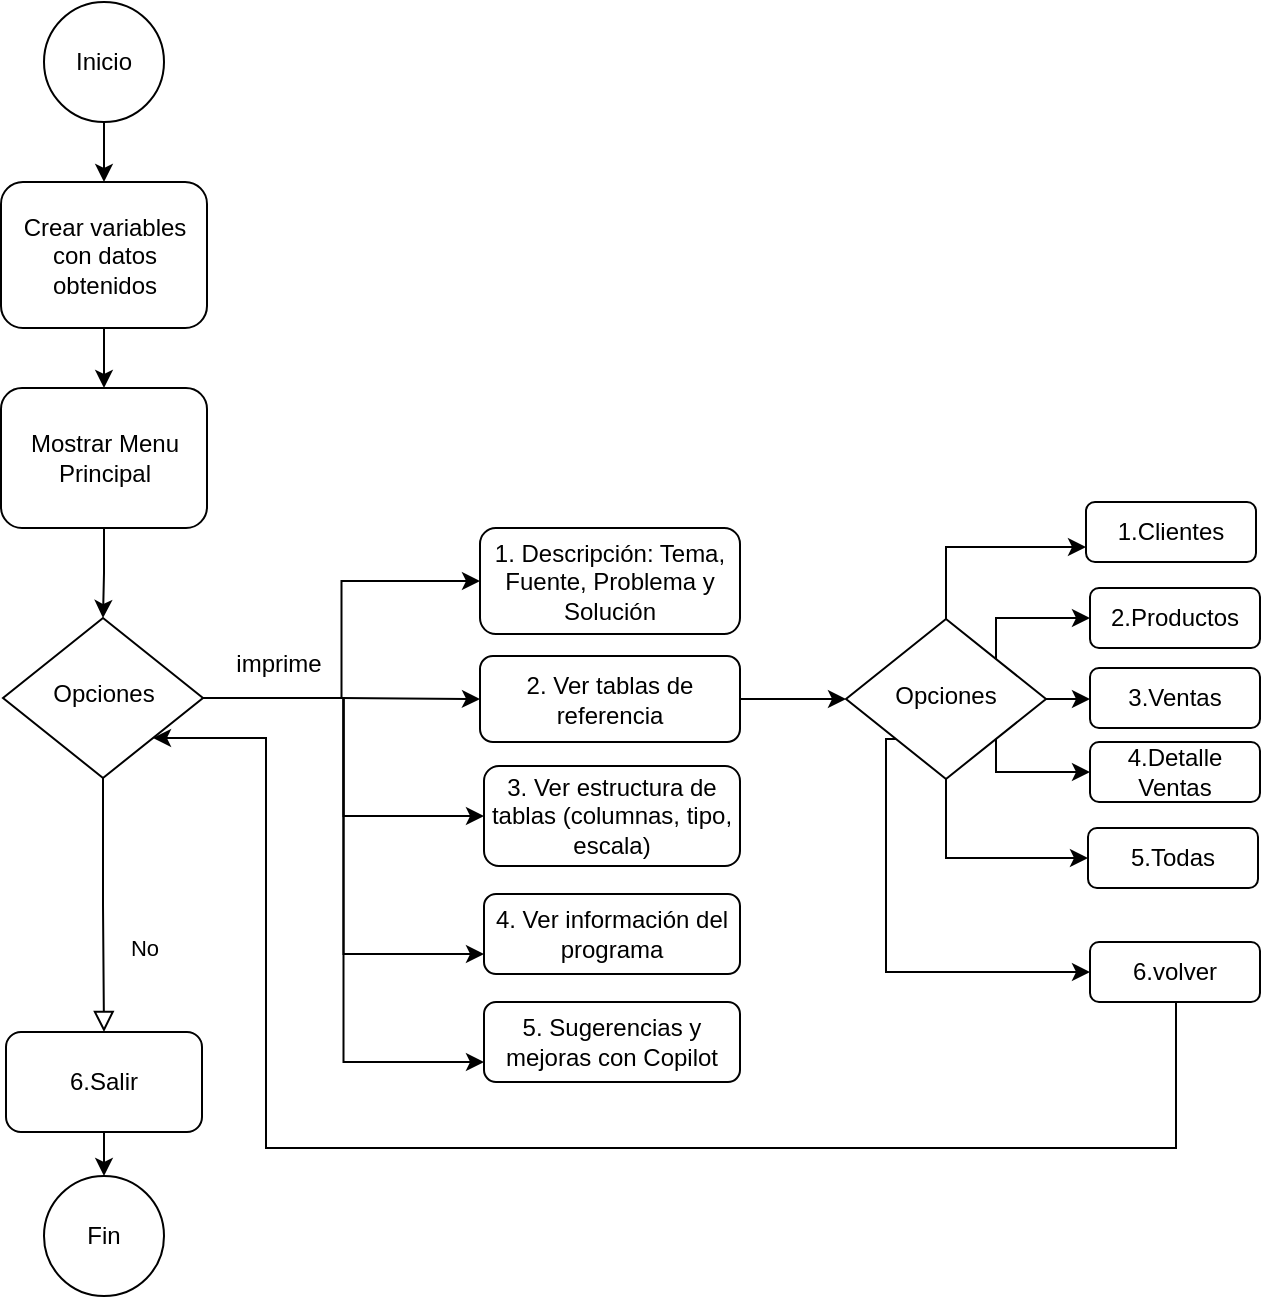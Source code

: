 <mxfile version="28.2.5">
  <diagram id="C5RBs43oDa-KdzZeNtuy" name="Page-1">
    <mxGraphModel dx="946" dy="628" grid="1" gridSize="10" guides="1" tooltips="1" connect="1" arrows="1" fold="1" page="1" pageScale="1" pageWidth="827" pageHeight="1169" background="light-dark(#FFFFFF,#4D4D4D)" math="0" shadow="0">
      <root>
        <mxCell id="WIyWlLk6GJQsqaUBKTNV-0" />
        <mxCell id="WIyWlLk6GJQsqaUBKTNV-1" parent="WIyWlLk6GJQsqaUBKTNV-0" />
        <mxCell id="1Nupz_1q4f2JPnDm-iEJ-5" value="" style="edgeStyle=orthogonalEdgeStyle;rounded=0;orthogonalLoop=1;jettySize=auto;html=1;strokeColor=light-dark(#000000,#808080);" edge="1" parent="WIyWlLk6GJQsqaUBKTNV-1" source="WIyWlLk6GJQsqaUBKTNV-3" target="1Nupz_1q4f2JPnDm-iEJ-4">
          <mxGeometry relative="1" as="geometry" />
        </mxCell>
        <mxCell id="WIyWlLk6GJQsqaUBKTNV-3" value="Crear variables con datos obtenidos" style="rounded=1;whiteSpace=wrap;html=1;fontSize=12;glass=0;strokeWidth=1;shadow=0;strokeColor=light-dark(#000000,#808080);" parent="WIyWlLk6GJQsqaUBKTNV-1" vertex="1">
          <mxGeometry x="110.5" y="127" width="103" height="73" as="geometry" />
        </mxCell>
        <mxCell id="WIyWlLk6GJQsqaUBKTNV-8" value="No" style="rounded=0;html=1;jettySize=auto;orthogonalLoop=1;fontSize=11;endArrow=block;endFill=0;endSize=8;strokeWidth=1;shadow=0;labelBackgroundColor=none;edgeStyle=orthogonalEdgeStyle;strokeColor=light-dark(#000000,#808080);" parent="WIyWlLk6GJQsqaUBKTNV-1" source="WIyWlLk6GJQsqaUBKTNV-10" target="WIyWlLk6GJQsqaUBKTNV-11" edge="1">
          <mxGeometry x="0.333" y="20" relative="1" as="geometry">
            <mxPoint as="offset" />
          </mxGeometry>
        </mxCell>
        <mxCell id="1Nupz_1q4f2JPnDm-iEJ-17" style="edgeStyle=orthogonalEdgeStyle;rounded=0;orthogonalLoop=1;jettySize=auto;html=1;exitX=1;exitY=0.5;exitDx=0;exitDy=0;entryX=0;entryY=0.5;entryDx=0;entryDy=0;strokeColor=light-dark(#000000,#808080);" edge="1" parent="WIyWlLk6GJQsqaUBKTNV-1" source="WIyWlLk6GJQsqaUBKTNV-10" target="1Nupz_1q4f2JPnDm-iEJ-11">
          <mxGeometry relative="1" as="geometry" />
        </mxCell>
        <mxCell id="1Nupz_1q4f2JPnDm-iEJ-18" style="edgeStyle=orthogonalEdgeStyle;rounded=0;orthogonalLoop=1;jettySize=auto;html=1;entryX=0;entryY=0.5;entryDx=0;entryDy=0;strokeColor=light-dark(#000000,#808080);" edge="1" parent="WIyWlLk6GJQsqaUBKTNV-1" source="WIyWlLk6GJQsqaUBKTNV-10" target="1Nupz_1q4f2JPnDm-iEJ-13">
          <mxGeometry relative="1" as="geometry" />
        </mxCell>
        <mxCell id="1Nupz_1q4f2JPnDm-iEJ-19" style="edgeStyle=orthogonalEdgeStyle;rounded=0;orthogonalLoop=1;jettySize=auto;html=1;entryX=0;entryY=0.5;entryDx=0;entryDy=0;strokeColor=light-dark(#000000,#808080);" edge="1" parent="WIyWlLk6GJQsqaUBKTNV-1" source="WIyWlLk6GJQsqaUBKTNV-10" target="1Nupz_1q4f2JPnDm-iEJ-14">
          <mxGeometry relative="1" as="geometry" />
        </mxCell>
        <mxCell id="1Nupz_1q4f2JPnDm-iEJ-20" style="edgeStyle=orthogonalEdgeStyle;rounded=0;orthogonalLoop=1;jettySize=auto;html=1;entryX=0;entryY=0.75;entryDx=0;entryDy=0;strokeColor=light-dark(#000000,#808080);" edge="1" parent="WIyWlLk6GJQsqaUBKTNV-1" source="WIyWlLk6GJQsqaUBKTNV-10" target="1Nupz_1q4f2JPnDm-iEJ-10">
          <mxGeometry relative="1" as="geometry" />
        </mxCell>
        <mxCell id="1Nupz_1q4f2JPnDm-iEJ-21" style="edgeStyle=orthogonalEdgeStyle;rounded=0;orthogonalLoop=1;jettySize=auto;html=1;entryX=0;entryY=0.75;entryDx=0;entryDy=0;strokeColor=light-dark(#000000,#808080);" edge="1" parent="WIyWlLk6GJQsqaUBKTNV-1" source="WIyWlLk6GJQsqaUBKTNV-10" target="WIyWlLk6GJQsqaUBKTNV-12">
          <mxGeometry relative="1" as="geometry" />
        </mxCell>
        <mxCell id="WIyWlLk6GJQsqaUBKTNV-10" value="Opciones" style="rhombus;whiteSpace=wrap;html=1;shadow=0;fontFamily=Helvetica;fontSize=12;align=center;strokeWidth=1;spacing=6;spacingTop=-4;strokeColor=light-dark(#000000,#808080);" parent="WIyWlLk6GJQsqaUBKTNV-1" vertex="1">
          <mxGeometry x="111.5" y="345" width="100" height="80" as="geometry" />
        </mxCell>
        <mxCell id="1Nupz_1q4f2JPnDm-iEJ-25" value="" style="edgeStyle=orthogonalEdgeStyle;rounded=0;orthogonalLoop=1;jettySize=auto;html=1;strokeColor=light-dark(#000000,#808080);" edge="1" parent="WIyWlLk6GJQsqaUBKTNV-1" source="WIyWlLk6GJQsqaUBKTNV-11" target="1Nupz_1q4f2JPnDm-iEJ-24">
          <mxGeometry relative="1" as="geometry" />
        </mxCell>
        <mxCell id="WIyWlLk6GJQsqaUBKTNV-11" value="6.Salir" style="rounded=1;whiteSpace=wrap;html=1;fontSize=12;glass=0;strokeWidth=1;shadow=0;strokeColor=light-dark(#000000,#808080);" parent="WIyWlLk6GJQsqaUBKTNV-1" vertex="1">
          <mxGeometry x="113" y="552" width="98" height="50" as="geometry" />
        </mxCell>
        <mxCell id="WIyWlLk6GJQsqaUBKTNV-12" value="5. Sugerencias y mejoras con Copilot" style="rounded=1;whiteSpace=wrap;html=1;fontSize=12;glass=0;strokeWidth=1;shadow=0;strokeColor=light-dark(#000000,#808080);" parent="WIyWlLk6GJQsqaUBKTNV-1" vertex="1">
          <mxGeometry x="352" y="537" width="128" height="40" as="geometry" />
        </mxCell>
        <mxCell id="1Nupz_1q4f2JPnDm-iEJ-2" value="" style="edgeStyle=orthogonalEdgeStyle;rounded=0;orthogonalLoop=1;jettySize=auto;html=1;strokeColor=light-dark(#000000,#808080);" edge="1" parent="WIyWlLk6GJQsqaUBKTNV-1" source="1Nupz_1q4f2JPnDm-iEJ-0" target="WIyWlLk6GJQsqaUBKTNV-3">
          <mxGeometry relative="1" as="geometry" />
        </mxCell>
        <mxCell id="1Nupz_1q4f2JPnDm-iEJ-0" value="Inicio" style="ellipse;whiteSpace=wrap;html=1;strokeColor=light-dark(#000000,#808080);" vertex="1" parent="WIyWlLk6GJQsqaUBKTNV-1">
          <mxGeometry x="132" y="37" width="60" height="60" as="geometry" />
        </mxCell>
        <mxCell id="1Nupz_1q4f2JPnDm-iEJ-7" value="" style="edgeStyle=orthogonalEdgeStyle;rounded=0;orthogonalLoop=1;jettySize=auto;html=1;strokeColor=light-dark(#000000,#808080);" edge="1" parent="WIyWlLk6GJQsqaUBKTNV-1" source="1Nupz_1q4f2JPnDm-iEJ-4" target="WIyWlLk6GJQsqaUBKTNV-10">
          <mxGeometry relative="1" as="geometry" />
        </mxCell>
        <mxCell id="1Nupz_1q4f2JPnDm-iEJ-4" value="Mostrar Menu Principal" style="rounded=1;whiteSpace=wrap;html=1;strokeColor=light-dark(#000000,#808080);" vertex="1" parent="WIyWlLk6GJQsqaUBKTNV-1">
          <mxGeometry x="110.5" y="230" width="103" height="70" as="geometry" />
        </mxCell>
        <mxCell id="1Nupz_1q4f2JPnDm-iEJ-10" value="4. Ver información del programa" style="rounded=1;whiteSpace=wrap;html=1;fontSize=12;glass=0;strokeWidth=1;shadow=0;strokeColor=light-dark(#000000,#808080);" vertex="1" parent="WIyWlLk6GJQsqaUBKTNV-1">
          <mxGeometry x="352" y="483" width="128" height="40" as="geometry" />
        </mxCell>
        <mxCell id="1Nupz_1q4f2JPnDm-iEJ-11" value="1. Descripción: Tema, Fuente, Problema y Solución" style="rounded=1;whiteSpace=wrap;html=1;fontSize=12;glass=0;strokeWidth=1;shadow=0;strokeColor=light-dark(#000000,#808080);" vertex="1" parent="WIyWlLk6GJQsqaUBKTNV-1">
          <mxGeometry x="350" y="300" width="130" height="53" as="geometry" />
        </mxCell>
        <mxCell id="1Nupz_1q4f2JPnDm-iEJ-26" value="" style="edgeStyle=orthogonalEdgeStyle;rounded=0;orthogonalLoop=1;jettySize=auto;html=1;strokeColor=light-dark(#000000,#808080);" edge="1" parent="WIyWlLk6GJQsqaUBKTNV-1" source="1Nupz_1q4f2JPnDm-iEJ-13" target="1Nupz_1q4f2JPnDm-iEJ-23">
          <mxGeometry relative="1" as="geometry" />
        </mxCell>
        <mxCell id="1Nupz_1q4f2JPnDm-iEJ-13" value="2. Ver tablas de referencia" style="rounded=1;whiteSpace=wrap;html=1;fontSize=12;glass=0;strokeWidth=1;shadow=0;strokeColor=light-dark(#000000,#808080);" vertex="1" parent="WIyWlLk6GJQsqaUBKTNV-1">
          <mxGeometry x="350" y="364" width="130" height="43" as="geometry" />
        </mxCell>
        <mxCell id="1Nupz_1q4f2JPnDm-iEJ-14" value="3. Ver estructura de tablas (columnas, tipo, escala)" style="rounded=1;whiteSpace=wrap;html=1;fontSize=12;glass=0;strokeWidth=1;shadow=0;strokeColor=light-dark(#000000,#808080);" vertex="1" parent="WIyWlLk6GJQsqaUBKTNV-1">
          <mxGeometry x="352" y="419" width="128" height="50" as="geometry" />
        </mxCell>
        <mxCell id="1Nupz_1q4f2JPnDm-iEJ-22" value="imprime" style="text;html=1;align=center;verticalAlign=middle;resizable=0;points=[];autosize=1;strokeColor=none;fillColor=none;" vertex="1" parent="WIyWlLk6GJQsqaUBKTNV-1">
          <mxGeometry x="214" y="353" width="70" height="30" as="geometry" />
        </mxCell>
        <mxCell id="1Nupz_1q4f2JPnDm-iEJ-37" style="edgeStyle=orthogonalEdgeStyle;rounded=0;orthogonalLoop=1;jettySize=auto;html=1;exitX=1;exitY=0;exitDx=0;exitDy=0;entryX=0;entryY=0.5;entryDx=0;entryDy=0;strokeColor=light-dark(#000000,#808080);" edge="1" parent="WIyWlLk6GJQsqaUBKTNV-1" source="1Nupz_1q4f2JPnDm-iEJ-23" target="1Nupz_1q4f2JPnDm-iEJ-28">
          <mxGeometry relative="1" as="geometry">
            <Array as="points">
              <mxPoint x="608" y="345" />
            </Array>
          </mxGeometry>
        </mxCell>
        <mxCell id="1Nupz_1q4f2JPnDm-iEJ-39" style="edgeStyle=orthogonalEdgeStyle;rounded=0;orthogonalLoop=1;jettySize=auto;html=1;exitX=0.5;exitY=0;exitDx=0;exitDy=0;entryX=0;entryY=0.75;entryDx=0;entryDy=0;strokeColor=light-dark(#000000,#808080);" edge="1" parent="WIyWlLk6GJQsqaUBKTNV-1" source="1Nupz_1q4f2JPnDm-iEJ-23" target="1Nupz_1q4f2JPnDm-iEJ-27">
          <mxGeometry relative="1" as="geometry" />
        </mxCell>
        <mxCell id="1Nupz_1q4f2JPnDm-iEJ-41" style="edgeStyle=orthogonalEdgeStyle;rounded=0;orthogonalLoop=1;jettySize=auto;html=1;exitX=1;exitY=0.5;exitDx=0;exitDy=0;entryX=0;entryY=0.5;entryDx=0;entryDy=0;strokeColor=light-dark(#000000,#808080);" edge="1" parent="WIyWlLk6GJQsqaUBKTNV-1" source="1Nupz_1q4f2JPnDm-iEJ-23" target="1Nupz_1q4f2JPnDm-iEJ-29">
          <mxGeometry relative="1" as="geometry" />
        </mxCell>
        <mxCell id="1Nupz_1q4f2JPnDm-iEJ-42" style="edgeStyle=orthogonalEdgeStyle;rounded=0;orthogonalLoop=1;jettySize=auto;html=1;exitX=1;exitY=1;exitDx=0;exitDy=0;entryX=0;entryY=0.5;entryDx=0;entryDy=0;strokeColor=light-dark(#000000,#808080);" edge="1" parent="WIyWlLk6GJQsqaUBKTNV-1" source="1Nupz_1q4f2JPnDm-iEJ-23" target="1Nupz_1q4f2JPnDm-iEJ-30">
          <mxGeometry relative="1" as="geometry">
            <Array as="points">
              <mxPoint x="608" y="422" />
            </Array>
          </mxGeometry>
        </mxCell>
        <mxCell id="1Nupz_1q4f2JPnDm-iEJ-43" style="edgeStyle=orthogonalEdgeStyle;rounded=0;orthogonalLoop=1;jettySize=auto;html=1;entryX=0;entryY=0.5;entryDx=0;entryDy=0;strokeColor=light-dark(#000000,#808080);" edge="1" parent="WIyWlLk6GJQsqaUBKTNV-1" source="1Nupz_1q4f2JPnDm-iEJ-23" target="1Nupz_1q4f2JPnDm-iEJ-31">
          <mxGeometry relative="1" as="geometry">
            <Array as="points">
              <mxPoint x="583" y="465" />
            </Array>
          </mxGeometry>
        </mxCell>
        <mxCell id="1Nupz_1q4f2JPnDm-iEJ-44" style="edgeStyle=orthogonalEdgeStyle;rounded=0;orthogonalLoop=1;jettySize=auto;html=1;exitX=0;exitY=1;exitDx=0;exitDy=0;entryX=0;entryY=0.5;entryDx=0;entryDy=0;strokeColor=light-dark(#000000,#808080);" edge="1" parent="WIyWlLk6GJQsqaUBKTNV-1" source="1Nupz_1q4f2JPnDm-iEJ-23" target="1Nupz_1q4f2JPnDm-iEJ-32">
          <mxGeometry relative="1" as="geometry">
            <Array as="points">
              <mxPoint x="553" y="406" />
              <mxPoint x="553" y="522" />
            </Array>
          </mxGeometry>
        </mxCell>
        <mxCell id="1Nupz_1q4f2JPnDm-iEJ-23" value="Opciones" style="rhombus;whiteSpace=wrap;html=1;shadow=0;fontFamily=Helvetica;fontSize=12;align=center;strokeWidth=1;spacing=6;spacingTop=-4;strokeColor=light-dark(#000000,#808080);" vertex="1" parent="WIyWlLk6GJQsqaUBKTNV-1">
          <mxGeometry x="533" y="345.5" width="100" height="80" as="geometry" />
        </mxCell>
        <mxCell id="1Nupz_1q4f2JPnDm-iEJ-24" value="Fin" style="ellipse;whiteSpace=wrap;html=1;strokeColor=light-dark(#000000,#808080);" vertex="1" parent="WIyWlLk6GJQsqaUBKTNV-1">
          <mxGeometry x="132" y="624" width="60" height="60" as="geometry" />
        </mxCell>
        <mxCell id="1Nupz_1q4f2JPnDm-iEJ-27" value="1.Clientes" style="rounded=1;whiteSpace=wrap;html=1;fontSize=12;glass=0;strokeWidth=1;shadow=0;strokeColor=light-dark(#000000,#808080);" vertex="1" parent="WIyWlLk6GJQsqaUBKTNV-1">
          <mxGeometry x="653" y="287" width="85" height="30" as="geometry" />
        </mxCell>
        <mxCell id="1Nupz_1q4f2JPnDm-iEJ-28" value="2.Productos" style="rounded=1;whiteSpace=wrap;html=1;fontSize=12;glass=0;strokeWidth=1;shadow=0;strokeColor=light-dark(#000000,#808080);" vertex="1" parent="WIyWlLk6GJQsqaUBKTNV-1">
          <mxGeometry x="655" y="330" width="85" height="30" as="geometry" />
        </mxCell>
        <mxCell id="1Nupz_1q4f2JPnDm-iEJ-29" value="3.Ventas" style="rounded=1;whiteSpace=wrap;html=1;fontSize=12;glass=0;strokeWidth=1;shadow=0;strokeColor=light-dark(#000000,#808080);" vertex="1" parent="WIyWlLk6GJQsqaUBKTNV-1">
          <mxGeometry x="655" y="370" width="85" height="30" as="geometry" />
        </mxCell>
        <mxCell id="1Nupz_1q4f2JPnDm-iEJ-30" value="4.Detalle Ventas" style="rounded=1;whiteSpace=wrap;html=1;fontSize=12;glass=0;strokeWidth=1;shadow=0;strokeColor=light-dark(#000000,#808080);" vertex="1" parent="WIyWlLk6GJQsqaUBKTNV-1">
          <mxGeometry x="655" y="407" width="85" height="30" as="geometry" />
        </mxCell>
        <mxCell id="1Nupz_1q4f2JPnDm-iEJ-31" value="5.Todas" style="rounded=1;whiteSpace=wrap;html=1;fontSize=12;glass=0;strokeWidth=1;shadow=0;strokeColor=light-dark(#000000,#808080);" vertex="1" parent="WIyWlLk6GJQsqaUBKTNV-1">
          <mxGeometry x="654" y="450" width="85" height="30" as="geometry" />
        </mxCell>
        <mxCell id="1Nupz_1q4f2JPnDm-iEJ-32" value="6.volver" style="rounded=1;whiteSpace=wrap;html=1;fontSize=12;glass=0;strokeWidth=1;shadow=0;strokeColor=light-dark(#000000,#808080);" vertex="1" parent="WIyWlLk6GJQsqaUBKTNV-1">
          <mxGeometry x="655" y="507" width="85" height="30" as="geometry" />
        </mxCell>
        <mxCell id="1Nupz_1q4f2JPnDm-iEJ-34" style="edgeStyle=orthogonalEdgeStyle;rounded=0;orthogonalLoop=1;jettySize=auto;html=1;entryX=1;entryY=1;entryDx=0;entryDy=0;strokeColor=light-dark(#000000,#808080);" edge="1" parent="WIyWlLk6GJQsqaUBKTNV-1" target="WIyWlLk6GJQsqaUBKTNV-10">
          <mxGeometry relative="1" as="geometry">
            <mxPoint x="698" y="537" as="sourcePoint" />
            <mxPoint x="217" y="378" as="targetPoint" />
            <Array as="points">
              <mxPoint x="698" y="610" />
              <mxPoint x="243" y="610" />
              <mxPoint x="243" y="405" />
            </Array>
          </mxGeometry>
        </mxCell>
      </root>
    </mxGraphModel>
  </diagram>
</mxfile>
